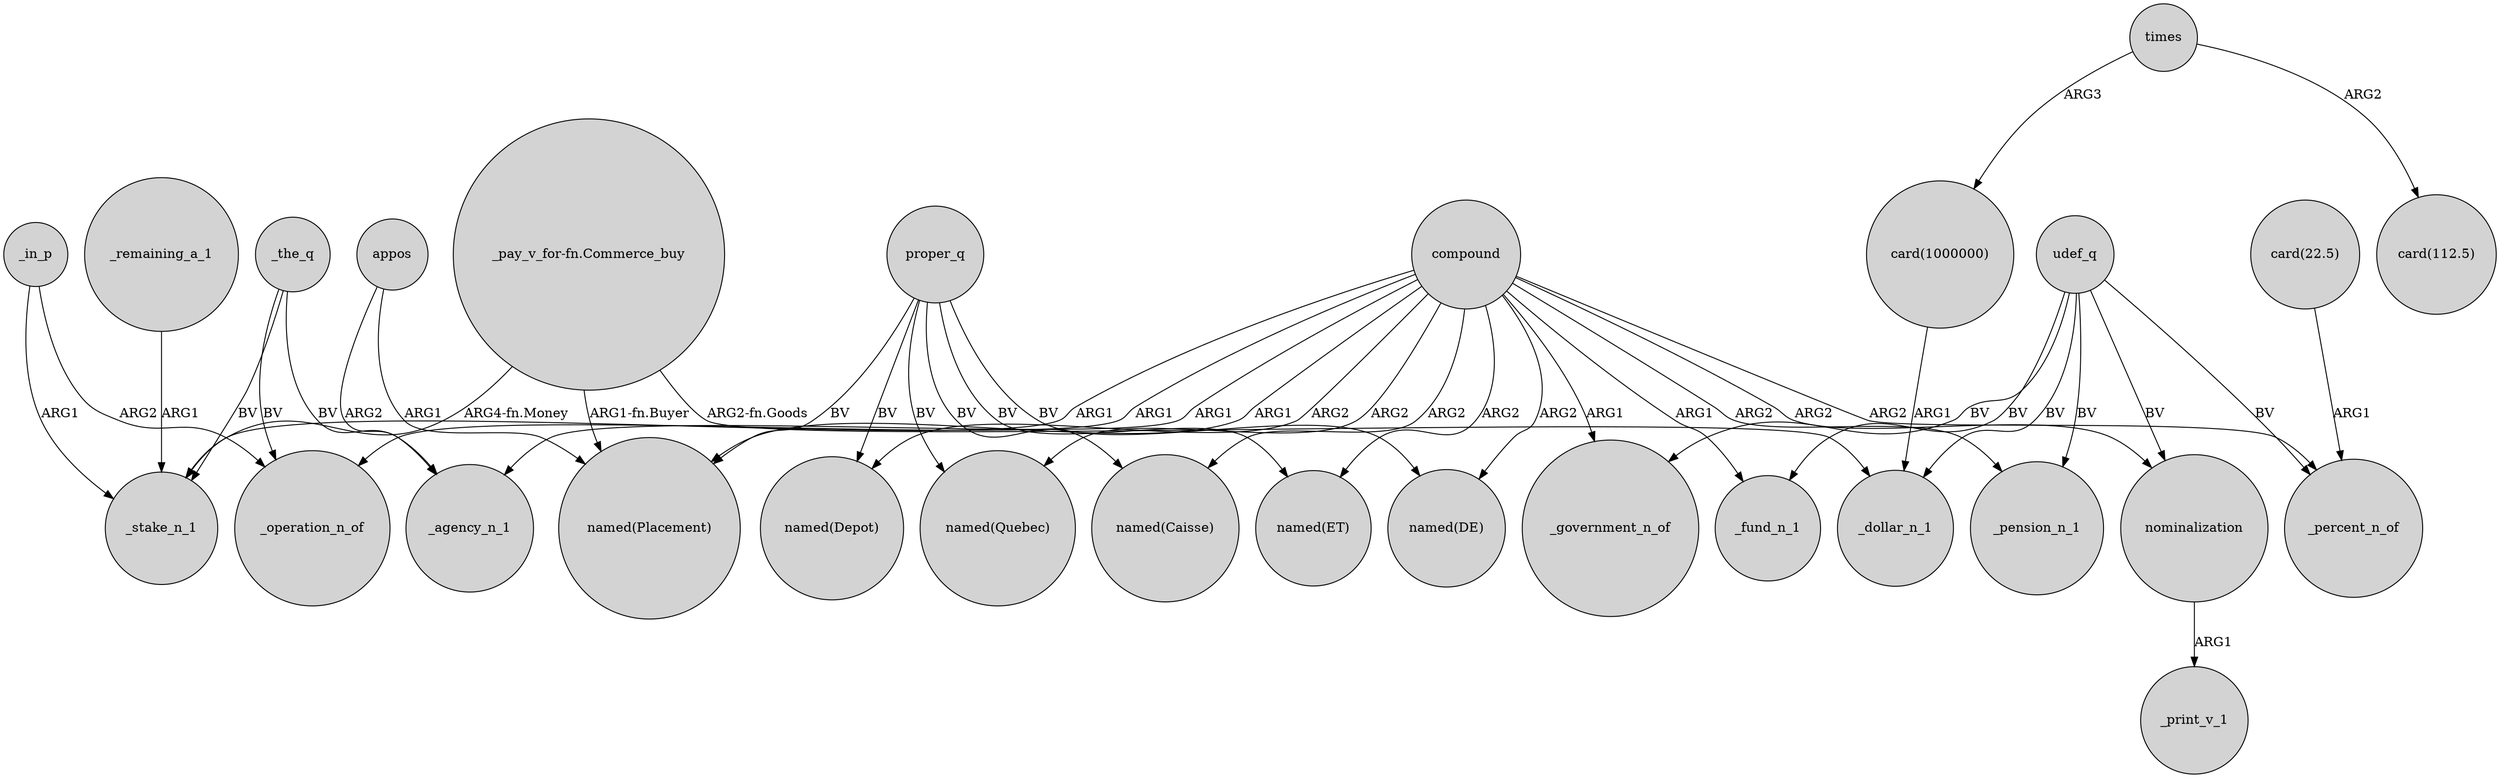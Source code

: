 digraph {
	node [shape=circle style=filled]
	compound -> _agency_n_1 [label=ARG1]
	proper_q -> "named(DE)" [label=BV]
	_in_p -> _operation_n_of [label=ARG2]
	proper_q -> "named(Quebec)" [label=BV]
	"card(22.5)" -> _percent_n_of [label=ARG1]
	nominalization -> _print_v_1 [label=ARG1]
	proper_q -> "named(Depot)" [label=BV]
	udef_q -> _government_n_of [label=BV]
	compound -> "named(Placement)" [label=ARG1]
	udef_q -> _fund_n_1 [label=BV]
	udef_q -> nominalization [label=BV]
	_the_q -> _stake_n_1 [label=BV]
	compound -> "named(Depot)" [label=ARG2]
	times -> "card(1000000)" [label=ARG3]
	compound -> "named(Caisse)" [label=ARG2]
	_the_q -> _agency_n_1 [label=BV]
	compound -> _operation_n_of [label=ARG1]
	_the_q -> _operation_n_of [label=BV]
	compound -> _government_n_of [label=ARG1]
	compound -> nominalization [label=ARG2]
	"_pay_v_for-fn.Commerce_buy" -> "named(Placement)" [label="ARG1-fn.Buyer"]
	appos -> "named(Placement)" [label=ARG1]
	udef_q -> _pension_n_1 [label=BV]
	proper_q -> "named(ET)" [label=BV]
	proper_q -> "named(Placement)" [label=BV]
	compound -> "named(DE)" [label=ARG2]
	compound -> "named(Quebec)" [label=ARG2]
	_remaining_a_1 -> _stake_n_1 [label=ARG1]
	udef_q -> _percent_n_of [label=BV]
	compound -> _stake_n_1 [label=ARG1]
	compound -> _percent_n_of [label=ARG2]
	udef_q -> _dollar_n_1 [label=BV]
	"card(1000000)" -> _dollar_n_1 [label=ARG1]
	"_pay_v_for-fn.Commerce_buy" -> _stake_n_1 [label="ARG4-fn.Money"]
	compound -> _pension_n_1 [label=ARG2]
	"_pay_v_for-fn.Commerce_buy" -> _dollar_n_1 [label="ARG2-fn.Goods"]
	appos -> _agency_n_1 [label=ARG2]
	times -> "card(112.5)" [label=ARG2]
	proper_q -> "named(Caisse)" [label=BV]
	_in_p -> _stake_n_1 [label=ARG1]
	compound -> _fund_n_1 [label=ARG1]
	compound -> "named(ET)" [label=ARG2]
}
